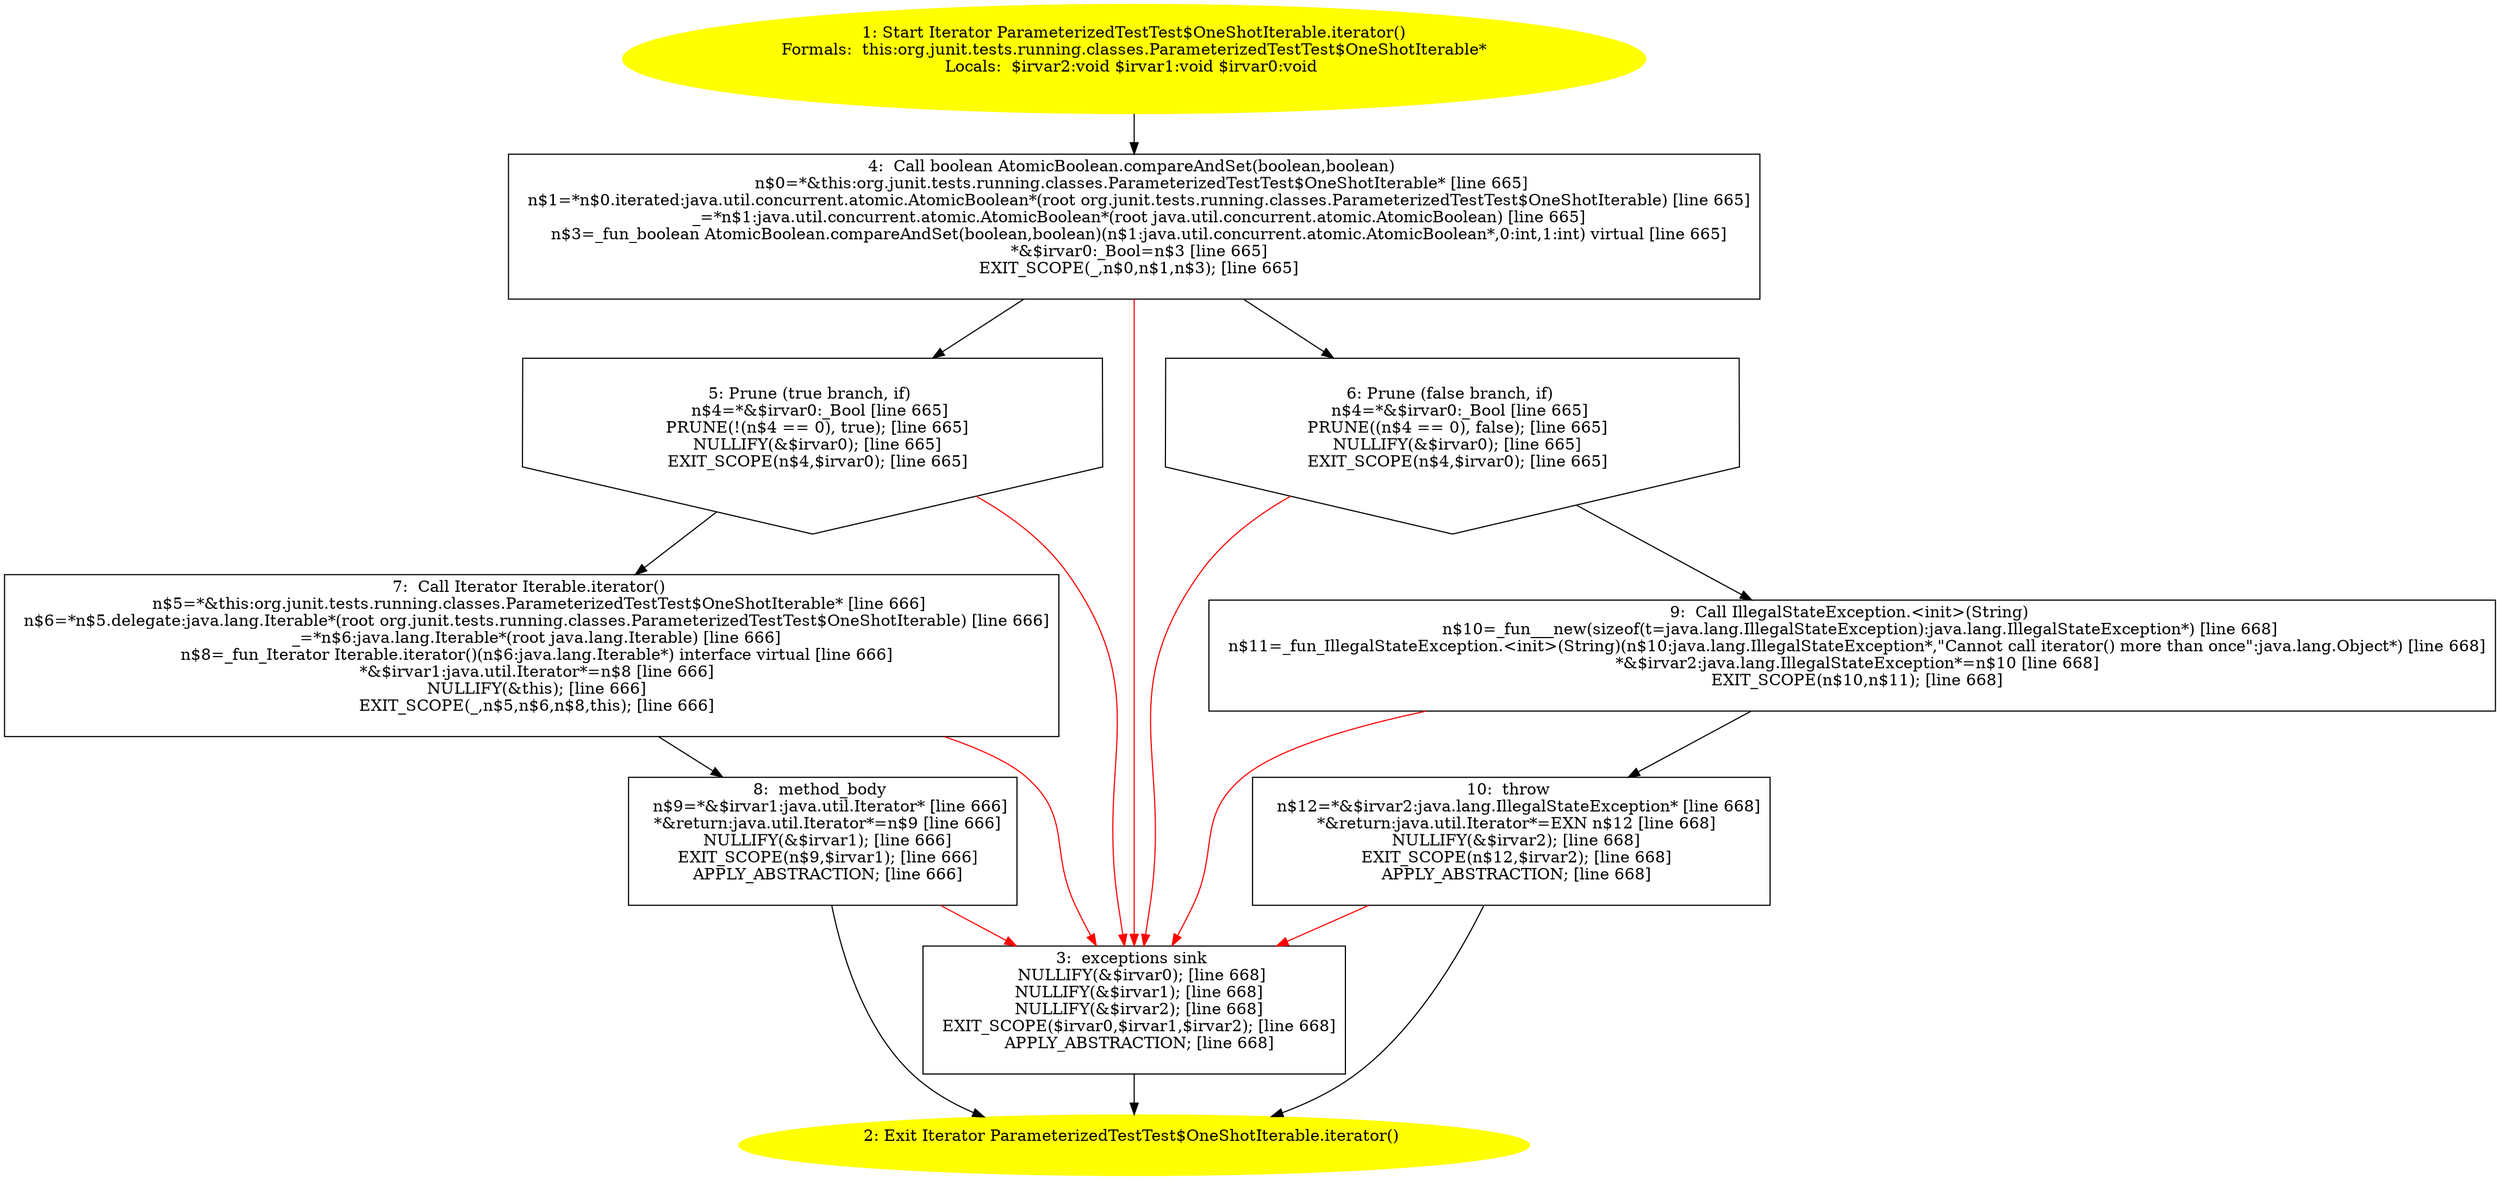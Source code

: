 /* @generated */
digraph cfg {
"org.junit.tests.running.classes.ParameterizedTestTest$OneShotIterable.iterator():java.util.Iterator.082944a331dd7c8e9f1da9a98d854247_1" [label="1: Start Iterator ParameterizedTestTest$OneShotIterable.iterator()\nFormals:  this:org.junit.tests.running.classes.ParameterizedTestTest$OneShotIterable*\nLocals:  $irvar2:void $irvar1:void $irvar0:void \n  " color=yellow style=filled]
	

	 "org.junit.tests.running.classes.ParameterizedTestTest$OneShotIterable.iterator():java.util.Iterator.082944a331dd7c8e9f1da9a98d854247_1" -> "org.junit.tests.running.classes.ParameterizedTestTest$OneShotIterable.iterator():java.util.Iterator.082944a331dd7c8e9f1da9a98d854247_4" ;
"org.junit.tests.running.classes.ParameterizedTestTest$OneShotIterable.iterator():java.util.Iterator.082944a331dd7c8e9f1da9a98d854247_2" [label="2: Exit Iterator ParameterizedTestTest$OneShotIterable.iterator() \n  " color=yellow style=filled]
	

"org.junit.tests.running.classes.ParameterizedTestTest$OneShotIterable.iterator():java.util.Iterator.082944a331dd7c8e9f1da9a98d854247_3" [label="3:  exceptions sink \n   NULLIFY(&$irvar0); [line 668]\n  NULLIFY(&$irvar1); [line 668]\n  NULLIFY(&$irvar2); [line 668]\n  EXIT_SCOPE($irvar0,$irvar1,$irvar2); [line 668]\n  APPLY_ABSTRACTION; [line 668]\n " shape="box"]
	

	 "org.junit.tests.running.classes.ParameterizedTestTest$OneShotIterable.iterator():java.util.Iterator.082944a331dd7c8e9f1da9a98d854247_3" -> "org.junit.tests.running.classes.ParameterizedTestTest$OneShotIterable.iterator():java.util.Iterator.082944a331dd7c8e9f1da9a98d854247_2" ;
"org.junit.tests.running.classes.ParameterizedTestTest$OneShotIterable.iterator():java.util.Iterator.082944a331dd7c8e9f1da9a98d854247_4" [label="4:  Call boolean AtomicBoolean.compareAndSet(boolean,boolean) \n   n$0=*&this:org.junit.tests.running.classes.ParameterizedTestTest$OneShotIterable* [line 665]\n  n$1=*n$0.iterated:java.util.concurrent.atomic.AtomicBoolean*(root org.junit.tests.running.classes.ParameterizedTestTest$OneShotIterable) [line 665]\n  _=*n$1:java.util.concurrent.atomic.AtomicBoolean*(root java.util.concurrent.atomic.AtomicBoolean) [line 665]\n  n$3=_fun_boolean AtomicBoolean.compareAndSet(boolean,boolean)(n$1:java.util.concurrent.atomic.AtomicBoolean*,0:int,1:int) virtual [line 665]\n  *&$irvar0:_Bool=n$3 [line 665]\n  EXIT_SCOPE(_,n$0,n$1,n$3); [line 665]\n " shape="box"]
	

	 "org.junit.tests.running.classes.ParameterizedTestTest$OneShotIterable.iterator():java.util.Iterator.082944a331dd7c8e9f1da9a98d854247_4" -> "org.junit.tests.running.classes.ParameterizedTestTest$OneShotIterable.iterator():java.util.Iterator.082944a331dd7c8e9f1da9a98d854247_5" ;
	 "org.junit.tests.running.classes.ParameterizedTestTest$OneShotIterable.iterator():java.util.Iterator.082944a331dd7c8e9f1da9a98d854247_4" -> "org.junit.tests.running.classes.ParameterizedTestTest$OneShotIterable.iterator():java.util.Iterator.082944a331dd7c8e9f1da9a98d854247_6" ;
	 "org.junit.tests.running.classes.ParameterizedTestTest$OneShotIterable.iterator():java.util.Iterator.082944a331dd7c8e9f1da9a98d854247_4" -> "org.junit.tests.running.classes.ParameterizedTestTest$OneShotIterable.iterator():java.util.Iterator.082944a331dd7c8e9f1da9a98d854247_3" [color="red" ];
"org.junit.tests.running.classes.ParameterizedTestTest$OneShotIterable.iterator():java.util.Iterator.082944a331dd7c8e9f1da9a98d854247_5" [label="5: Prune (true branch, if) \n   n$4=*&$irvar0:_Bool [line 665]\n  PRUNE(!(n$4 == 0), true); [line 665]\n  NULLIFY(&$irvar0); [line 665]\n  EXIT_SCOPE(n$4,$irvar0); [line 665]\n " shape="invhouse"]
	

	 "org.junit.tests.running.classes.ParameterizedTestTest$OneShotIterable.iterator():java.util.Iterator.082944a331dd7c8e9f1da9a98d854247_5" -> "org.junit.tests.running.classes.ParameterizedTestTest$OneShotIterable.iterator():java.util.Iterator.082944a331dd7c8e9f1da9a98d854247_7" ;
	 "org.junit.tests.running.classes.ParameterizedTestTest$OneShotIterable.iterator():java.util.Iterator.082944a331dd7c8e9f1da9a98d854247_5" -> "org.junit.tests.running.classes.ParameterizedTestTest$OneShotIterable.iterator():java.util.Iterator.082944a331dd7c8e9f1da9a98d854247_3" [color="red" ];
"org.junit.tests.running.classes.ParameterizedTestTest$OneShotIterable.iterator():java.util.Iterator.082944a331dd7c8e9f1da9a98d854247_6" [label="6: Prune (false branch, if) \n   n$4=*&$irvar0:_Bool [line 665]\n  PRUNE((n$4 == 0), false); [line 665]\n  NULLIFY(&$irvar0); [line 665]\n  EXIT_SCOPE(n$4,$irvar0); [line 665]\n " shape="invhouse"]
	

	 "org.junit.tests.running.classes.ParameterizedTestTest$OneShotIterable.iterator():java.util.Iterator.082944a331dd7c8e9f1da9a98d854247_6" -> "org.junit.tests.running.classes.ParameterizedTestTest$OneShotIterable.iterator():java.util.Iterator.082944a331dd7c8e9f1da9a98d854247_9" ;
	 "org.junit.tests.running.classes.ParameterizedTestTest$OneShotIterable.iterator():java.util.Iterator.082944a331dd7c8e9f1da9a98d854247_6" -> "org.junit.tests.running.classes.ParameterizedTestTest$OneShotIterable.iterator():java.util.Iterator.082944a331dd7c8e9f1da9a98d854247_3" [color="red" ];
"org.junit.tests.running.classes.ParameterizedTestTest$OneShotIterable.iterator():java.util.Iterator.082944a331dd7c8e9f1da9a98d854247_7" [label="7:  Call Iterator Iterable.iterator() \n   n$5=*&this:org.junit.tests.running.classes.ParameterizedTestTest$OneShotIterable* [line 666]\n  n$6=*n$5.delegate:java.lang.Iterable*(root org.junit.tests.running.classes.ParameterizedTestTest$OneShotIterable) [line 666]\n  _=*n$6:java.lang.Iterable*(root java.lang.Iterable) [line 666]\n  n$8=_fun_Iterator Iterable.iterator()(n$6:java.lang.Iterable*) interface virtual [line 666]\n  *&$irvar1:java.util.Iterator*=n$8 [line 666]\n  NULLIFY(&this); [line 666]\n  EXIT_SCOPE(_,n$5,n$6,n$8,this); [line 666]\n " shape="box"]
	

	 "org.junit.tests.running.classes.ParameterizedTestTest$OneShotIterable.iterator():java.util.Iterator.082944a331dd7c8e9f1da9a98d854247_7" -> "org.junit.tests.running.classes.ParameterizedTestTest$OneShotIterable.iterator():java.util.Iterator.082944a331dd7c8e9f1da9a98d854247_8" ;
	 "org.junit.tests.running.classes.ParameterizedTestTest$OneShotIterable.iterator():java.util.Iterator.082944a331dd7c8e9f1da9a98d854247_7" -> "org.junit.tests.running.classes.ParameterizedTestTest$OneShotIterable.iterator():java.util.Iterator.082944a331dd7c8e9f1da9a98d854247_3" [color="red" ];
"org.junit.tests.running.classes.ParameterizedTestTest$OneShotIterable.iterator():java.util.Iterator.082944a331dd7c8e9f1da9a98d854247_8" [label="8:  method_body \n   n$9=*&$irvar1:java.util.Iterator* [line 666]\n  *&return:java.util.Iterator*=n$9 [line 666]\n  NULLIFY(&$irvar1); [line 666]\n  EXIT_SCOPE(n$9,$irvar1); [line 666]\n  APPLY_ABSTRACTION; [line 666]\n " shape="box"]
	

	 "org.junit.tests.running.classes.ParameterizedTestTest$OneShotIterable.iterator():java.util.Iterator.082944a331dd7c8e9f1da9a98d854247_8" -> "org.junit.tests.running.classes.ParameterizedTestTest$OneShotIterable.iterator():java.util.Iterator.082944a331dd7c8e9f1da9a98d854247_2" ;
	 "org.junit.tests.running.classes.ParameterizedTestTest$OneShotIterable.iterator():java.util.Iterator.082944a331dd7c8e9f1da9a98d854247_8" -> "org.junit.tests.running.classes.ParameterizedTestTest$OneShotIterable.iterator():java.util.Iterator.082944a331dd7c8e9f1da9a98d854247_3" [color="red" ];
"org.junit.tests.running.classes.ParameterizedTestTest$OneShotIterable.iterator():java.util.Iterator.082944a331dd7c8e9f1da9a98d854247_9" [label="9:  Call IllegalStateException.<init>(String) \n   n$10=_fun___new(sizeof(t=java.lang.IllegalStateException):java.lang.IllegalStateException*) [line 668]\n  n$11=_fun_IllegalStateException.<init>(String)(n$10:java.lang.IllegalStateException*,\"Cannot call iterator() more than once\":java.lang.Object*) [line 668]\n  *&$irvar2:java.lang.IllegalStateException*=n$10 [line 668]\n  EXIT_SCOPE(n$10,n$11); [line 668]\n " shape="box"]
	

	 "org.junit.tests.running.classes.ParameterizedTestTest$OneShotIterable.iterator():java.util.Iterator.082944a331dd7c8e9f1da9a98d854247_9" -> "org.junit.tests.running.classes.ParameterizedTestTest$OneShotIterable.iterator():java.util.Iterator.082944a331dd7c8e9f1da9a98d854247_10" ;
	 "org.junit.tests.running.classes.ParameterizedTestTest$OneShotIterable.iterator():java.util.Iterator.082944a331dd7c8e9f1da9a98d854247_9" -> "org.junit.tests.running.classes.ParameterizedTestTest$OneShotIterable.iterator():java.util.Iterator.082944a331dd7c8e9f1da9a98d854247_3" [color="red" ];
"org.junit.tests.running.classes.ParameterizedTestTest$OneShotIterable.iterator():java.util.Iterator.082944a331dd7c8e9f1da9a98d854247_10" [label="10:  throw \n   n$12=*&$irvar2:java.lang.IllegalStateException* [line 668]\n  *&return:java.util.Iterator*=EXN n$12 [line 668]\n  NULLIFY(&$irvar2); [line 668]\n  EXIT_SCOPE(n$12,$irvar2); [line 668]\n  APPLY_ABSTRACTION; [line 668]\n " shape="box"]
	

	 "org.junit.tests.running.classes.ParameterizedTestTest$OneShotIterable.iterator():java.util.Iterator.082944a331dd7c8e9f1da9a98d854247_10" -> "org.junit.tests.running.classes.ParameterizedTestTest$OneShotIterable.iterator():java.util.Iterator.082944a331dd7c8e9f1da9a98d854247_2" ;
	 "org.junit.tests.running.classes.ParameterizedTestTest$OneShotIterable.iterator():java.util.Iterator.082944a331dd7c8e9f1da9a98d854247_10" -> "org.junit.tests.running.classes.ParameterizedTestTest$OneShotIterable.iterator():java.util.Iterator.082944a331dd7c8e9f1da9a98d854247_3" [color="red" ];
}
